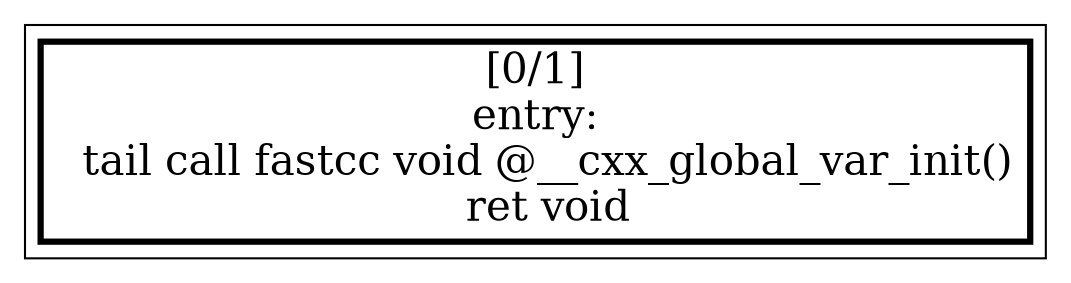 
digraph G {





subgraph cluster0 {


node63 [penwidth=3.0,fontsize=20,shape=rectangle,label="[0/1]
entry:
  tail call fastcc void @__cxx_global_var_init()
  ret void
" ]



}

}
